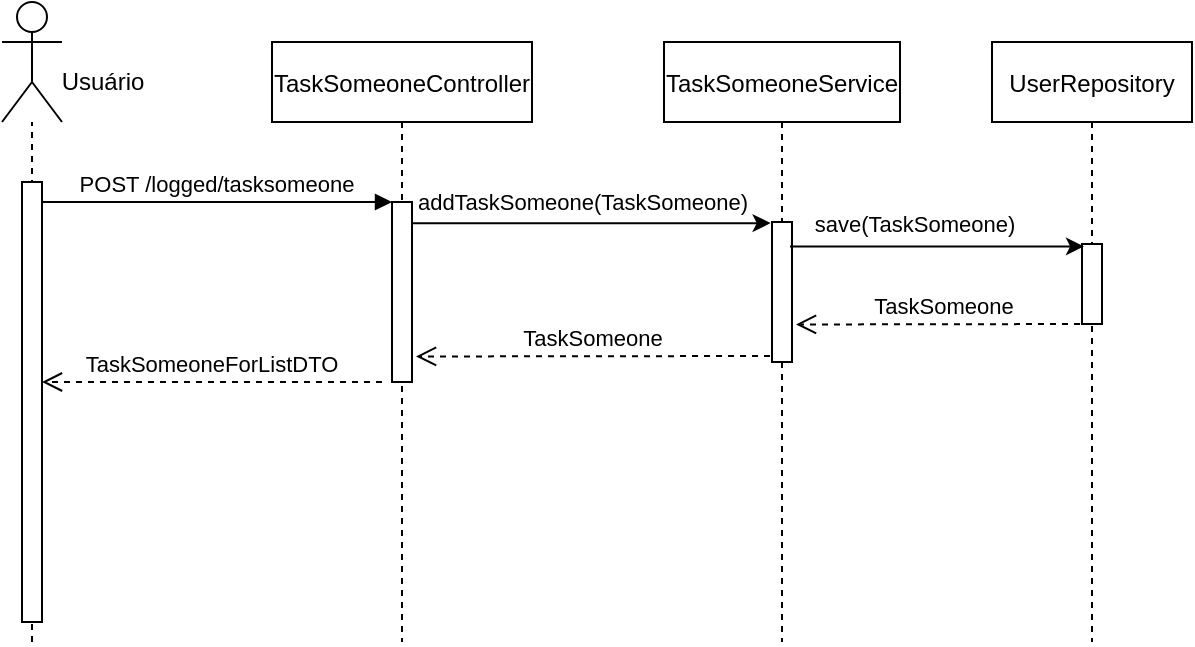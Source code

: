 <mxfile version="14.0.0" type="github">
  <diagram id="kgpKYQtTHZ0yAKxKKP6v" name="Page-1">
    <mxGraphModel dx="1038" dy="580" grid="1" gridSize="10" guides="1" tooltips="1" connect="1" arrows="1" fold="1" page="1" pageScale="1" pageWidth="850" pageHeight="1100" math="0" shadow="0">
      <root>
        <mxCell id="0" />
        <mxCell id="1" parent="0" />
        <mxCell id="8pLvlaZp4V2zGdibH3Zn-3" value="" style="endArrow=none;dashed=1;html=1;" parent="1" edge="1">
          <mxGeometry width="50" height="50" relative="1" as="geometry">
            <mxPoint x="170" y="380" as="sourcePoint" />
            <mxPoint x="170" y="120" as="targetPoint" />
          </mxGeometry>
        </mxCell>
        <mxCell id="3nuBFxr9cyL0pnOWT2aG-5" value="TaskSomeoneController" style="shape=umlLifeline;perimeter=lifelinePerimeter;container=0;collapsible=0;recursiveResize=0;rounded=0;shadow=0;strokeWidth=1;" parent="1" vertex="1">
          <mxGeometry x="290" y="80" width="130" height="300" as="geometry" />
        </mxCell>
        <mxCell id="3nuBFxr9cyL0pnOWT2aG-7" value="TaskSomeoneForListDTO" style="verticalAlign=bottom;endArrow=open;dashed=1;endSize=8;exitX=0;exitY=0.95;shadow=0;strokeWidth=1;" parent="1" edge="1">
          <mxGeometry relative="1" as="geometry">
            <mxPoint x="175" y="250.0" as="targetPoint" />
            <mxPoint x="345" y="250.0" as="sourcePoint" />
          </mxGeometry>
        </mxCell>
        <mxCell id="3nuBFxr9cyL0pnOWT2aG-8" value="POST /logged/tasksomeone" style="verticalAlign=bottom;endArrow=block;entryX=0;entryY=0;shadow=0;strokeWidth=1;" parent="1" source="3nuBFxr9cyL0pnOWT2aG-2" target="3nuBFxr9cyL0pnOWT2aG-6" edge="1">
          <mxGeometry relative="1" as="geometry">
            <mxPoint x="275" y="160" as="sourcePoint" />
          </mxGeometry>
        </mxCell>
        <mxCell id="3nuBFxr9cyL0pnOWT2aG-2" value="" style="points=[];perimeter=orthogonalPerimeter;rounded=0;shadow=0;strokeWidth=1;" parent="1" vertex="1">
          <mxGeometry x="165" y="150" width="10" height="220" as="geometry" />
        </mxCell>
        <mxCell id="8pLvlaZp4V2zGdibH3Zn-14" value="" style="group" parent="1" vertex="1" connectable="0">
          <mxGeometry x="155" y="60" width="80" height="60" as="geometry" />
        </mxCell>
        <mxCell id="8pLvlaZp4V2zGdibH3Zn-10" value="" style="shape=umlActor;verticalLabelPosition=right;verticalAlign=top;html=1;outlineConnect=0;" parent="8pLvlaZp4V2zGdibH3Zn-14" vertex="1">
          <mxGeometry width="30" height="60" as="geometry" />
        </mxCell>
        <mxCell id="8pLvlaZp4V2zGdibH3Zn-13" value="Usuário" style="text;html=1;align=center;verticalAlign=middle;resizable=0;points=[];autosize=1;" parent="8pLvlaZp4V2zGdibH3Zn-14" vertex="1">
          <mxGeometry x="20" y="30" width="60" height="20" as="geometry" />
        </mxCell>
        <mxCell id="8pLvlaZp4V2zGdibH3Zn-15" value="TaskSomeoneService" style="shape=umlLifeline;perimeter=lifelinePerimeter;container=1;collapsible=0;recursiveResize=0;rounded=0;shadow=0;strokeWidth=1;" parent="1" vertex="1">
          <mxGeometry x="486" y="80" width="118" height="300" as="geometry" />
        </mxCell>
        <mxCell id="8pLvlaZp4V2zGdibH3Zn-16" value="" style="points=[];perimeter=orthogonalPerimeter;rounded=0;shadow=0;strokeWidth=1;" parent="8pLvlaZp4V2zGdibH3Zn-15" vertex="1">
          <mxGeometry x="54" y="90" width="10" height="70" as="geometry" />
        </mxCell>
        <mxCell id="8pLvlaZp4V2zGdibH3Zn-17" style="edgeStyle=orthogonalEdgeStyle;rounded=0;orthogonalLoop=1;jettySize=auto;html=1;entryX=-0.07;entryY=0.008;entryDx=0;entryDy=0;entryPerimeter=0;" parent="1" source="3nuBFxr9cyL0pnOWT2aG-6" target="8pLvlaZp4V2zGdibH3Zn-16" edge="1">
          <mxGeometry relative="1" as="geometry">
            <mxPoint x="510" y="172" as="targetPoint" />
            <Array as="points">
              <mxPoint x="490" y="171" />
            </Array>
          </mxGeometry>
        </mxCell>
        <mxCell id="8pLvlaZp4V2zGdibH3Zn-18" value="&lt;font style=&quot;font-size: 11px&quot;&gt;addTaskSomeone(TaskSomeone)&lt;/font&gt;" style="text;html=1;align=center;verticalAlign=middle;resizable=0;points=[];autosize=1;" parent="1" vertex="1">
          <mxGeometry x="355" y="150" width="180" height="20" as="geometry" />
        </mxCell>
        <mxCell id="8pLvlaZp4V2zGdibH3Zn-25" value="UserRepository" style="shape=umlLifeline;perimeter=lifelinePerimeter;container=1;collapsible=0;recursiveResize=0;rounded=0;shadow=0;strokeWidth=1;" parent="1" vertex="1">
          <mxGeometry x="650" y="80" width="100" height="300" as="geometry" />
        </mxCell>
        <mxCell id="8pLvlaZp4V2zGdibH3Zn-26" value="" style="points=[];perimeter=orthogonalPerimeter;rounded=0;shadow=0;strokeWidth=1;" parent="8pLvlaZp4V2zGdibH3Zn-25" vertex="1">
          <mxGeometry x="45" y="101" width="10" height="40" as="geometry" />
        </mxCell>
        <mxCell id="8pLvlaZp4V2zGdibH3Zn-27" style="edgeStyle=orthogonalEdgeStyle;rounded=0;orthogonalLoop=1;jettySize=auto;html=1;" parent="1" edge="1">
          <mxGeometry relative="1" as="geometry">
            <mxPoint x="549" y="182.19" as="sourcePoint" />
            <mxPoint x="696" y="182.19" as="targetPoint" />
            <Array as="points">
              <mxPoint x="650" y="182" />
              <mxPoint x="650" y="182" />
            </Array>
          </mxGeometry>
        </mxCell>
        <mxCell id="8pLvlaZp4V2zGdibH3Zn-28" value="&lt;font style=&quot;font-size: 11px&quot;&gt;save(TaskSomeone)&lt;/font&gt;" style="text;html=1;align=center;verticalAlign=middle;resizable=0;points=[];autosize=1;" parent="1" vertex="1">
          <mxGeometry x="551.2" y="161" width="120" height="20" as="geometry" />
        </mxCell>
        <mxCell id="8pLvlaZp4V2zGdibH3Zn-29" value="TaskSomeone" style="verticalAlign=bottom;endArrow=open;dashed=1;endSize=8;shadow=0;strokeWidth=1;entryX=0.98;entryY=0.239;entryDx=0;entryDy=0;entryPerimeter=0;" parent="1" edge="1">
          <mxGeometry relative="1" as="geometry">
            <mxPoint x="552" y="221.24" as="targetPoint" />
            <mxPoint x="700" y="221" as="sourcePoint" />
          </mxGeometry>
        </mxCell>
        <mxCell id="8pLvlaZp4V2zGdibH3Zn-30" value="TaskSomeone" style="verticalAlign=bottom;endArrow=open;dashed=1;endSize=8;shadow=0;strokeWidth=1;entryX=0.98;entryY=0.239;entryDx=0;entryDy=0;entryPerimeter=0;" parent="1" edge="1">
          <mxGeometry relative="1" as="geometry">
            <mxPoint x="362" y="237.24" as="targetPoint" />
            <mxPoint x="539" y="237" as="sourcePoint" />
          </mxGeometry>
        </mxCell>
        <mxCell id="3nuBFxr9cyL0pnOWT2aG-6" value="" style="points=[];perimeter=orthogonalPerimeter;rounded=0;shadow=0;strokeWidth=1;" parent="1" vertex="1">
          <mxGeometry x="350" y="160" width="10" height="90" as="geometry" />
        </mxCell>
      </root>
    </mxGraphModel>
  </diagram>
</mxfile>
